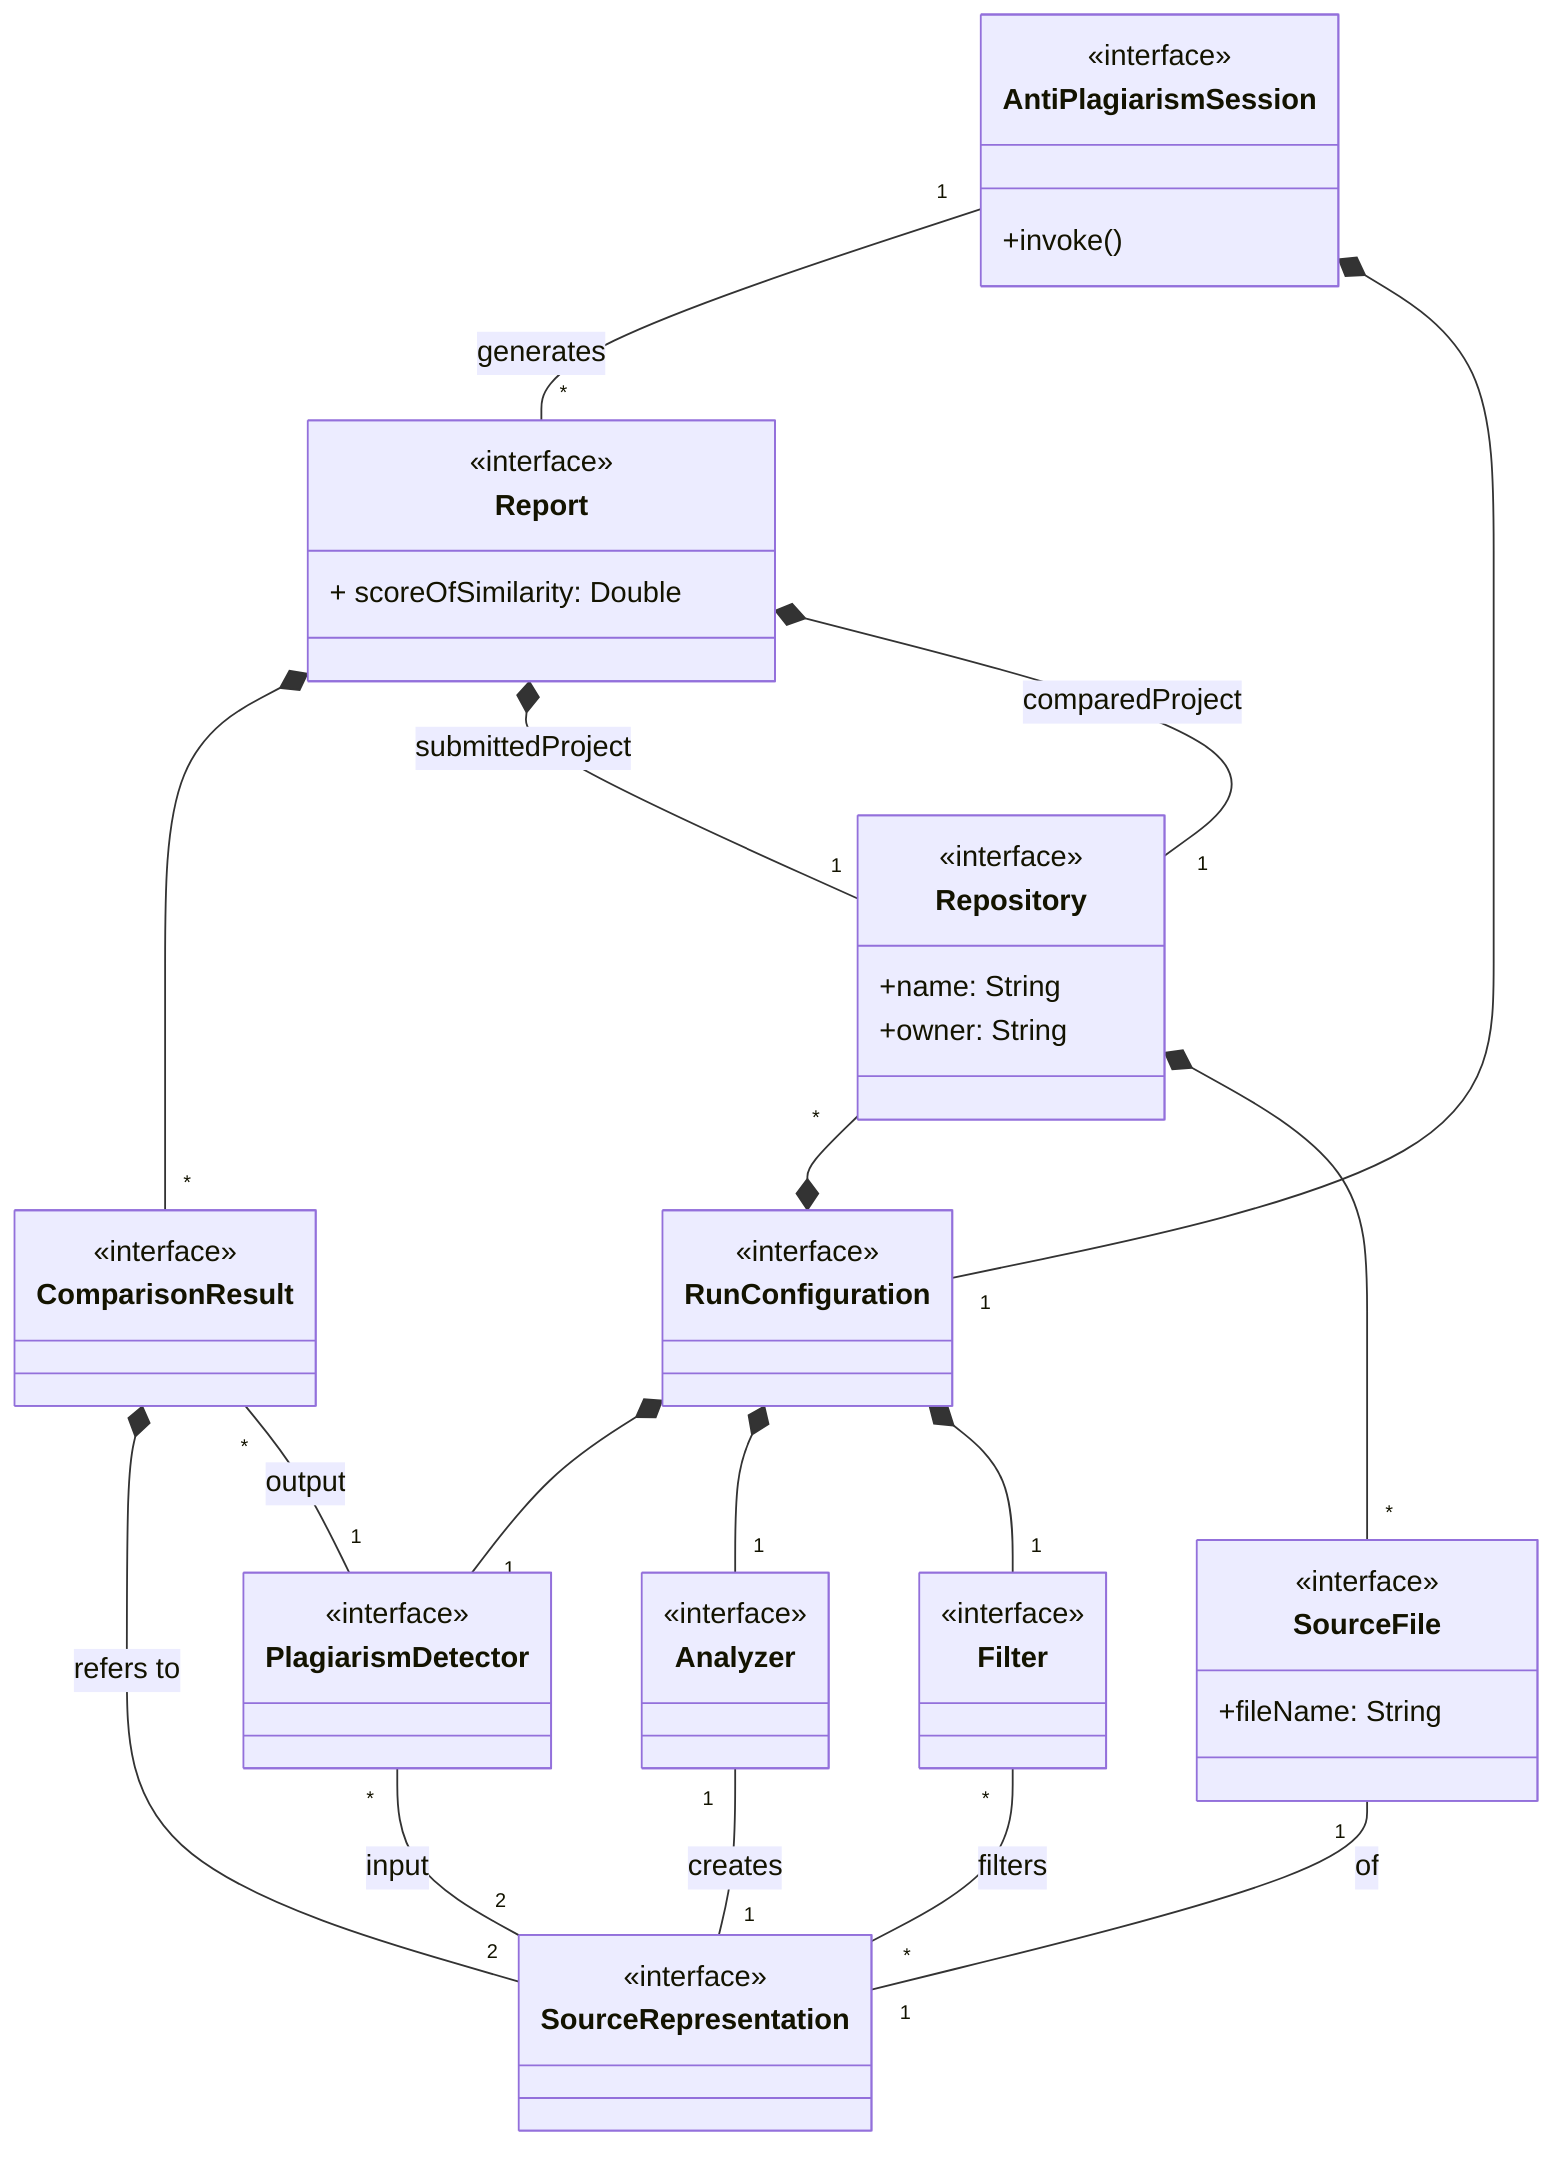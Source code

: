 classDiagram 
direction TB
    class Report {
        <<interface>>
        + scoreOfSimilarity: Double
    } 
    Report *-- "*" ComparisonResult

    class Repository {
        <<interface>>
        +name: String
        +owner: String
    }
    Report *-- "1" Repository: submittedProject
    Report *-- "1" Repository: comparedProject

    class AntiPlagiarismSession {
        <<interface>>
        +invoke()
    }
    AntiPlagiarismSession "1" -- "*" Report: generates
    AntiPlagiarismSession *-- "1" RunConfiguration

    class RunConfiguration {
        <<interface>>
    }
    RunConfiguration *-- "1" PlagiarismDetector
    RunConfiguration *-- "1" Analyzer
    RunConfiguration *-- "1" Filter
    Repository "*" --* RunConfiguration

    class PlagiarismDetector {
        <<interface>>
    }
    PlagiarismDetector "*" -- "2" SourceRepresentation: input

    class ComparisonResult {
        <<interface>>
    }
    ComparisonResult *-- "2" SourceRepresentation: refers to
    ComparisonResult "*" -- "1" PlagiarismDetector: output

    class Analyzer {
        <<interface>>
    }
    Analyzer "1" -- "1" SourceRepresentation: creates

    class Filter {
        <<interface>>
    }
    Filter "*" -- "*" SourceRepresentation: filters

    class SourceRepresentation {
        <<interface>>
    }

    class SourceFile {
        <<interface>>
        +fileName: String
    }
    Repository *-- "*" SourceFile
    SourceFile "1" -- "1" SourceRepresentation: of
